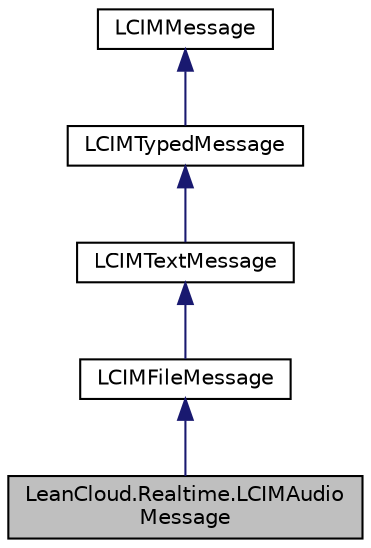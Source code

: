 digraph "LeanCloud.Realtime.LCIMAudioMessage"
{
  edge [fontname="Helvetica",fontsize="10",labelfontname="Helvetica",labelfontsize="10"];
  node [fontname="Helvetica",fontsize="10",shape=record];
  Node1 [label="LeanCloud.Realtime.LCIMAudio\lMessage",height=0.2,width=0.4,color="black", fillcolor="grey75", style="filled", fontcolor="black"];
  Node2 -> Node1 [dir="back",color="midnightblue",fontsize="10",style="solid",fontname="Helvetica"];
  Node2 [label="LCIMFileMessage",height=0.2,width=0.4,color="black", fillcolor="white", style="filled",URL="$classLeanCloud_1_1Realtime_1_1LCIMFileMessage.html",tooltip="文件消息 "];
  Node3 -> Node2 [dir="back",color="midnightblue",fontsize="10",style="solid",fontname="Helvetica"];
  Node3 [label="LCIMTextMessage",height=0.2,width=0.4,color="black", fillcolor="white", style="filled",URL="$classLeanCloud_1_1Realtime_1_1LCIMTextMessage.html",tooltip="文本消息 "];
  Node4 -> Node3 [dir="back",color="midnightblue",fontsize="10",style="solid",fontname="Helvetica"];
  Node4 [label="LCIMTypedMessage",height=0.2,width=0.4,color="black", fillcolor="white", style="filled",URL="$classLeanCloud_1_1Realtime_1_1LCIMTypedMessage.html",tooltip="已知类型消息 "];
  Node5 -> Node4 [dir="back",color="midnightblue",fontsize="10",style="solid",fontname="Helvetica"];
  Node5 [label="LCIMMessage",height=0.2,width=0.4,color="black", fillcolor="white", style="filled",URL="$classLeanCloud_1_1Realtime_1_1LCIMMessage.html",tooltip="消息基类 "];
}
